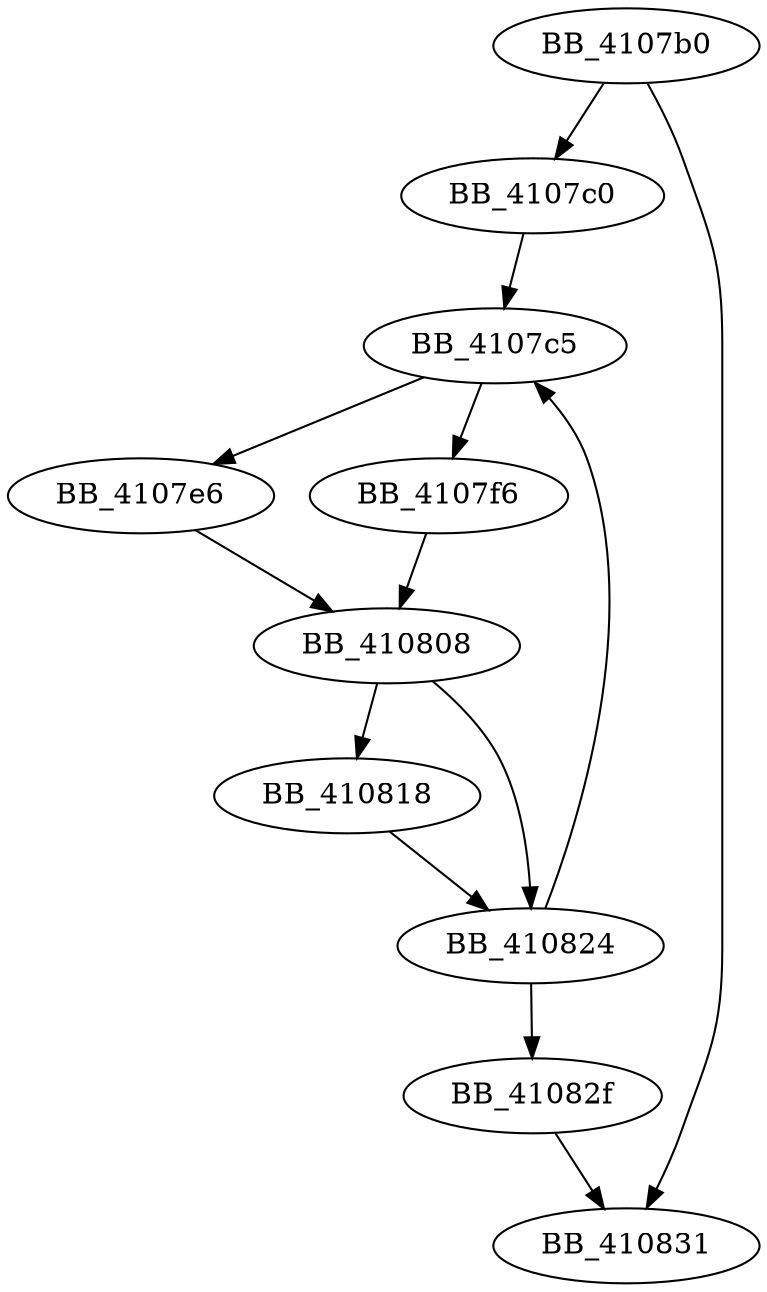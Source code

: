 DiGraph sub_4107B0{
BB_4107b0->BB_4107c0
BB_4107b0->BB_410831
BB_4107c0->BB_4107c5
BB_4107c5->BB_4107e6
BB_4107c5->BB_4107f6
BB_4107e6->BB_410808
BB_4107f6->BB_410808
BB_410808->BB_410818
BB_410808->BB_410824
BB_410818->BB_410824
BB_410824->BB_4107c5
BB_410824->BB_41082f
BB_41082f->BB_410831
}
